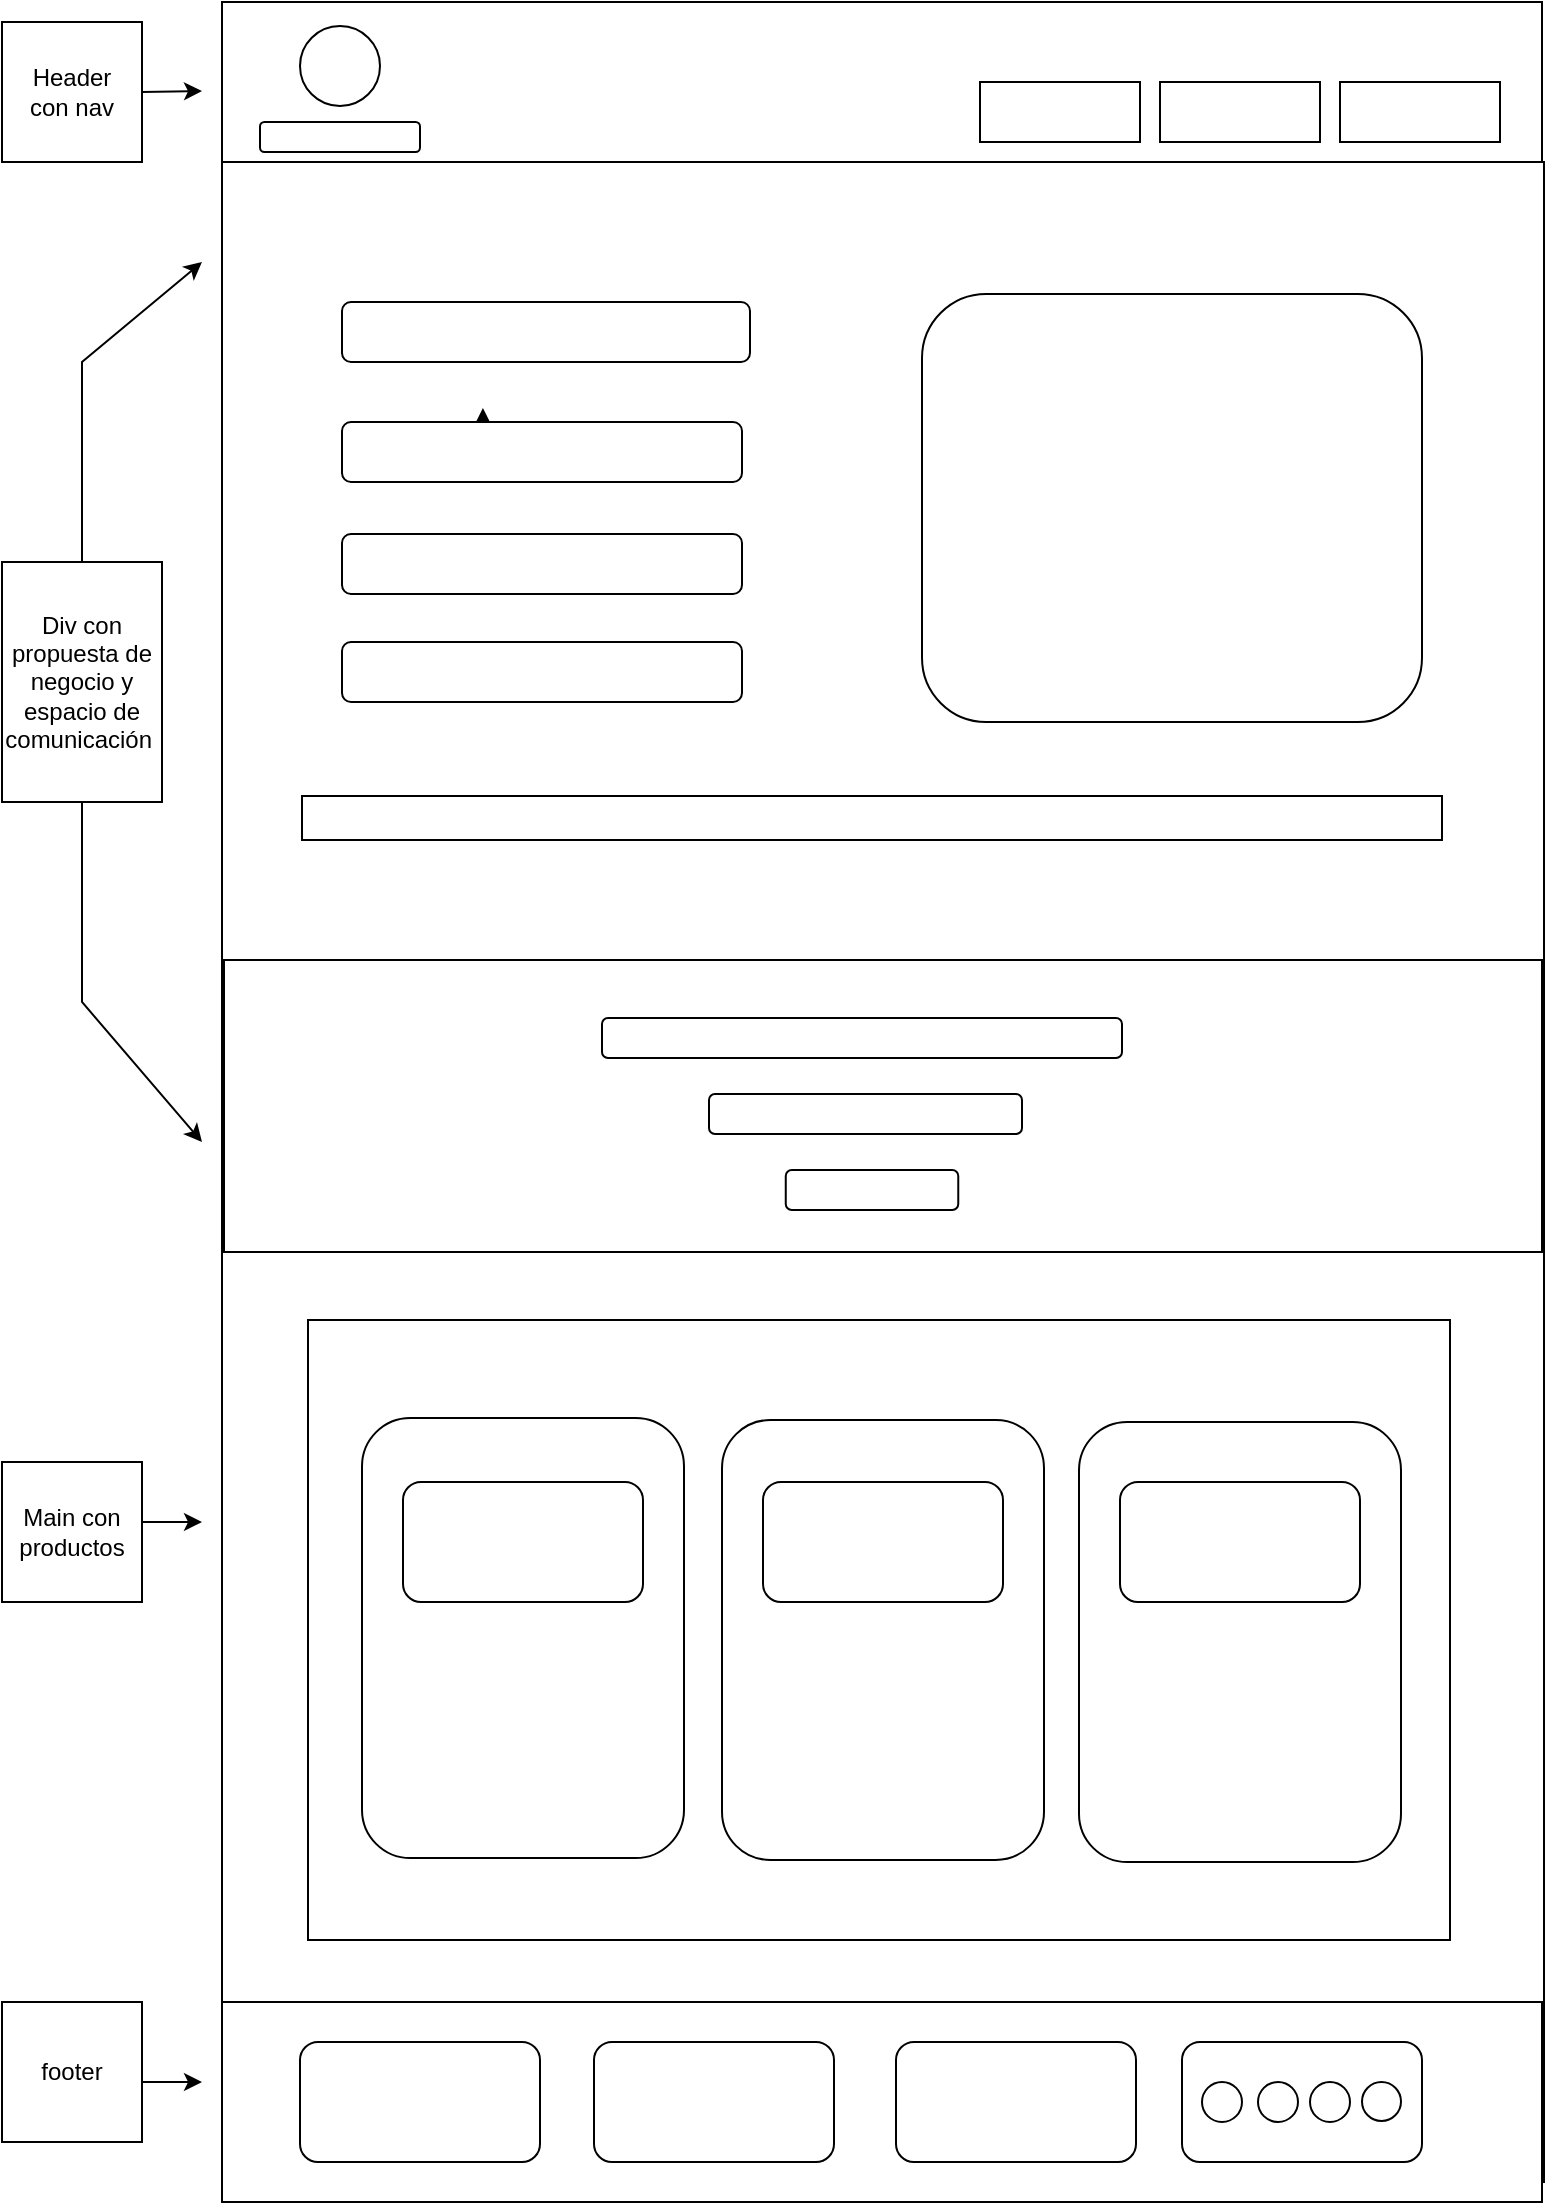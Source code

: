 <mxfile version="26.0.5">
  <diagram name="Página-1" id="G_PKKE9G-aVt_E0fBQ9v">
    <mxGraphModel dx="909" dy="757" grid="1" gridSize="10" guides="1" tooltips="1" connect="1" arrows="1" fold="1" page="1" pageScale="1" pageWidth="827" pageHeight="1169" math="0" shadow="0">
      <root>
        <mxCell id="0" />
        <mxCell id="1" parent="0" />
        <mxCell id="lZxvTgCIgPmkDXS4INAN-1" value="" style="rounded=0;whiteSpace=wrap;html=1;" vertex="1" parent="1">
          <mxGeometry x="120" y="40" width="660" height="90" as="geometry" />
        </mxCell>
        <mxCell id="lZxvTgCIgPmkDXS4INAN-2" value="" style="rounded=1;whiteSpace=wrap;html=1;" vertex="1" parent="1">
          <mxGeometry x="139" y="100" width="80" height="15" as="geometry" />
        </mxCell>
        <mxCell id="lZxvTgCIgPmkDXS4INAN-3" value="" style="rounded=0;whiteSpace=wrap;html=1;" vertex="1" parent="1">
          <mxGeometry x="499" y="80" width="80" height="30" as="geometry" />
        </mxCell>
        <mxCell id="lZxvTgCIgPmkDXS4INAN-4" value="" style="rounded=0;whiteSpace=wrap;html=1;" vertex="1" parent="1">
          <mxGeometry x="589" y="80" width="80" height="30" as="geometry" />
        </mxCell>
        <mxCell id="lZxvTgCIgPmkDXS4INAN-5" value="" style="rounded=0;whiteSpace=wrap;html=1;" vertex="1" parent="1">
          <mxGeometry x="679" y="80" width="80" height="30" as="geometry" />
        </mxCell>
        <mxCell id="lZxvTgCIgPmkDXS4INAN-6" value="" style="ellipse;whiteSpace=wrap;html=1;aspect=fixed;" vertex="1" parent="1">
          <mxGeometry x="159" y="52" width="40" height="40" as="geometry" />
        </mxCell>
        <mxCell id="lZxvTgCIgPmkDXS4INAN-8" value="" style="rounded=0;whiteSpace=wrap;html=1;" vertex="1" parent="1">
          <mxGeometry x="120" y="120" width="661" height="1010" as="geometry" />
        </mxCell>
        <mxCell id="lZxvTgCIgPmkDXS4INAN-10" value="" style="rounded=1;whiteSpace=wrap;html=1;" vertex="1" parent="1">
          <mxGeometry x="470" y="186" width="250" height="214" as="geometry" />
        </mxCell>
        <mxCell id="lZxvTgCIgPmkDXS4INAN-11" value="" style="rounded=0;whiteSpace=wrap;html=1;" vertex="1" parent="1">
          <mxGeometry x="160" y="437" width="570" height="22" as="geometry" />
        </mxCell>
        <mxCell id="lZxvTgCIgPmkDXS4INAN-12" value="" style="rounded=0;whiteSpace=wrap;html=1;" vertex="1" parent="1">
          <mxGeometry x="121" y="519" width="659" height="146" as="geometry" />
        </mxCell>
        <mxCell id="lZxvTgCIgPmkDXS4INAN-13" value="" style="rounded=1;whiteSpace=wrap;html=1;" vertex="1" parent="1">
          <mxGeometry x="363.5" y="586" width="156.5" height="20" as="geometry" />
        </mxCell>
        <mxCell id="lZxvTgCIgPmkDXS4INAN-14" value="" style="rounded=1;whiteSpace=wrap;html=1;" vertex="1" parent="1">
          <mxGeometry x="401.88" y="624" width="86.25" height="20" as="geometry" />
        </mxCell>
        <mxCell id="lZxvTgCIgPmkDXS4INAN-15" value="" style="rounded=1;whiteSpace=wrap;html=1;" vertex="1" parent="1">
          <mxGeometry x="310" y="548" width="260" height="20" as="geometry" />
        </mxCell>
        <mxCell id="lZxvTgCIgPmkDXS4INAN-16" value="" style="rounded=0;whiteSpace=wrap;html=1;" vertex="1" parent="1">
          <mxGeometry x="163" y="699" width="571" height="310" as="geometry" />
        </mxCell>
        <mxCell id="lZxvTgCIgPmkDXS4INAN-17" value="" style="rounded=1;whiteSpace=wrap;html=1;" vertex="1" parent="1">
          <mxGeometry x="190" y="748" width="161" height="220" as="geometry" />
        </mxCell>
        <mxCell id="lZxvTgCIgPmkDXS4INAN-18" value="" style="rounded=1;whiteSpace=wrap;html=1;" vertex="1" parent="1">
          <mxGeometry x="370" y="749" width="161" height="220" as="geometry" />
        </mxCell>
        <mxCell id="lZxvTgCIgPmkDXS4INAN-19" value="" style="rounded=1;whiteSpace=wrap;html=1;" vertex="1" parent="1">
          <mxGeometry x="548.5" y="750" width="161" height="220" as="geometry" />
        </mxCell>
        <mxCell id="lZxvTgCIgPmkDXS4INAN-20" value="" style="rounded=0;whiteSpace=wrap;html=1;" vertex="1" parent="1">
          <mxGeometry x="120" y="1040" width="660" height="100" as="geometry" />
        </mxCell>
        <mxCell id="lZxvTgCIgPmkDXS4INAN-21" value="" style="rounded=1;whiteSpace=wrap;html=1;" vertex="1" parent="1">
          <mxGeometry x="159" y="1060" width="120" height="60" as="geometry" />
        </mxCell>
        <mxCell id="lZxvTgCIgPmkDXS4INAN-22" value="" style="rounded=1;whiteSpace=wrap;html=1;" vertex="1" parent="1">
          <mxGeometry x="306" y="1060" width="120" height="60" as="geometry" />
        </mxCell>
        <mxCell id="lZxvTgCIgPmkDXS4INAN-23" value="" style="rounded=1;whiteSpace=wrap;html=1;" vertex="1" parent="1">
          <mxGeometry x="457" y="1060" width="120" height="60" as="geometry" />
        </mxCell>
        <mxCell id="lZxvTgCIgPmkDXS4INAN-24" value="" style="rounded=1;whiteSpace=wrap;html=1;" vertex="1" parent="1">
          <mxGeometry x="600" y="1060" width="120" height="60" as="geometry" />
        </mxCell>
        <mxCell id="lZxvTgCIgPmkDXS4INAN-29" value="Header&lt;div&gt;con nav&lt;/div&gt;" style="rounded=0;whiteSpace=wrap;html=1;" vertex="1" parent="1">
          <mxGeometry x="10" y="50" width="70" height="70" as="geometry" />
        </mxCell>
        <mxCell id="lZxvTgCIgPmkDXS4INAN-32" value="" style="endArrow=classic;html=1;rounded=0;exitX=1;exitY=0.5;exitDx=0;exitDy=0;" edge="1" parent="1" source="lZxvTgCIgPmkDXS4INAN-29">
          <mxGeometry width="50" height="50" relative="1" as="geometry">
            <mxPoint x="60" y="85.36" as="sourcePoint" />
            <mxPoint x="110" y="84.503" as="targetPoint" />
          </mxGeometry>
        </mxCell>
        <mxCell id="lZxvTgCIgPmkDXS4INAN-35" value="Div con&lt;div&gt;propuesta de negocio y espacio de comunicación&amp;nbsp;&lt;/div&gt;" style="rounded=0;whiteSpace=wrap;html=1;" vertex="1" parent="1">
          <mxGeometry x="10" y="320" width="80" height="120" as="geometry" />
        </mxCell>
        <mxCell id="lZxvTgCIgPmkDXS4INAN-41" value="" style="endArrow=classic;html=1;rounded=0;" edge="1" parent="1">
          <mxGeometry width="50" height="50" relative="1" as="geometry">
            <mxPoint x="50" y="320" as="sourcePoint" />
            <mxPoint x="110" y="170" as="targetPoint" />
            <Array as="points">
              <mxPoint x="50" y="220" />
            </Array>
          </mxGeometry>
        </mxCell>
        <mxCell id="lZxvTgCIgPmkDXS4INAN-42" value="" style="endArrow=classic;html=1;rounded=0;exitX=0.5;exitY=1;exitDx=0;exitDy=0;" edge="1" parent="1" source="lZxvTgCIgPmkDXS4INAN-35">
          <mxGeometry width="50" height="50" relative="1" as="geometry">
            <mxPoint x="25" y="521" as="sourcePoint" />
            <mxPoint x="110" y="610" as="targetPoint" />
            <Array as="points">
              <mxPoint x="50" y="540" />
            </Array>
          </mxGeometry>
        </mxCell>
        <mxCell id="lZxvTgCIgPmkDXS4INAN-45" value="Main con&lt;div&gt;productos&lt;/div&gt;" style="rounded=0;whiteSpace=wrap;html=1;" vertex="1" parent="1">
          <mxGeometry x="10" y="770" width="70" height="70" as="geometry" />
        </mxCell>
        <mxCell id="lZxvTgCIgPmkDXS4INAN-46" value="" style="endArrow=classic;html=1;rounded=0;" edge="1" parent="1">
          <mxGeometry width="50" height="50" relative="1" as="geometry">
            <mxPoint x="80" y="800" as="sourcePoint" />
            <mxPoint x="110" y="800" as="targetPoint" />
          </mxGeometry>
        </mxCell>
        <mxCell id="lZxvTgCIgPmkDXS4INAN-47" value="footer" style="rounded=0;whiteSpace=wrap;html=1;" vertex="1" parent="1">
          <mxGeometry x="10" y="1040" width="70" height="70" as="geometry" />
        </mxCell>
        <mxCell id="lZxvTgCIgPmkDXS4INAN-49" value="" style="endArrow=classic;html=1;rounded=0;" edge="1" parent="1">
          <mxGeometry width="50" height="50" relative="1" as="geometry">
            <mxPoint x="80" y="1080" as="sourcePoint" />
            <mxPoint x="110" y="1080" as="targetPoint" />
          </mxGeometry>
        </mxCell>
        <mxCell id="lZxvTgCIgPmkDXS4INAN-51" value="" style="rounded=1;whiteSpace=wrap;html=1;" vertex="1" parent="1">
          <mxGeometry x="210.5" y="780" width="120" height="60" as="geometry" />
        </mxCell>
        <mxCell id="lZxvTgCIgPmkDXS4INAN-52" value="" style="rounded=1;whiteSpace=wrap;html=1;" vertex="1" parent="1">
          <mxGeometry x="390.5" y="780" width="120" height="60" as="geometry" />
        </mxCell>
        <mxCell id="lZxvTgCIgPmkDXS4INAN-53" value="" style="rounded=1;whiteSpace=wrap;html=1;" vertex="1" parent="1">
          <mxGeometry x="569" y="780" width="120" height="60" as="geometry" />
        </mxCell>
        <mxCell id="lZxvTgCIgPmkDXS4INAN-54" value="" style="rounded=1;whiteSpace=wrap;html=1;" vertex="1" parent="1">
          <mxGeometry x="180" y="190" width="204" height="30" as="geometry" />
        </mxCell>
        <mxCell id="lZxvTgCIgPmkDXS4INAN-59" style="edgeStyle=orthogonalEdgeStyle;rounded=0;orthogonalLoop=1;jettySize=auto;html=1;exitX=0.5;exitY=1;exitDx=0;exitDy=0;entryX=0.459;entryY=0.15;entryDx=0;entryDy=0;entryPerimeter=0;" edge="1" parent="1">
          <mxGeometry relative="1" as="geometry">
            <mxPoint x="256.75" y="260" as="sourcePoint" />
            <mxPoint x="250.457" y="243" as="targetPoint" />
          </mxGeometry>
        </mxCell>
        <mxCell id="lZxvTgCIgPmkDXS4INAN-60" value="" style="rounded=1;whiteSpace=wrap;html=1;" vertex="1" parent="1">
          <mxGeometry x="180" y="250" width="200" height="30" as="geometry" />
        </mxCell>
        <mxCell id="lZxvTgCIgPmkDXS4INAN-61" value="" style="rounded=1;whiteSpace=wrap;html=1;" vertex="1" parent="1">
          <mxGeometry x="180" y="306" width="200" height="30" as="geometry" />
        </mxCell>
        <mxCell id="lZxvTgCIgPmkDXS4INAN-62" value="" style="rounded=1;whiteSpace=wrap;html=1;" vertex="1" parent="1">
          <mxGeometry x="180" y="360" width="200" height="30" as="geometry" />
        </mxCell>
        <mxCell id="lZxvTgCIgPmkDXS4INAN-63" value="" style="ellipse;whiteSpace=wrap;html=1;aspect=fixed;" vertex="1" parent="1">
          <mxGeometry x="638" y="1080" width="20" height="20" as="geometry" />
        </mxCell>
        <mxCell id="lZxvTgCIgPmkDXS4INAN-64" value="" style="ellipse;whiteSpace=wrap;html=1;aspect=fixed;" vertex="1" parent="1">
          <mxGeometry x="610" y="1080" width="20" height="20" as="geometry" />
        </mxCell>
        <mxCell id="lZxvTgCIgPmkDXS4INAN-65" value="" style="ellipse;whiteSpace=wrap;html=1;aspect=fixed;" vertex="1" parent="1">
          <mxGeometry x="664" y="1080" width="20" height="20" as="geometry" />
        </mxCell>
        <mxCell id="lZxvTgCIgPmkDXS4INAN-66" value="" style="ellipse;whiteSpace=wrap;html=1;aspect=fixed;" vertex="1" parent="1">
          <mxGeometry x="690" y="1080" width="19.5" height="19.5" as="geometry" />
        </mxCell>
      </root>
    </mxGraphModel>
  </diagram>
</mxfile>
